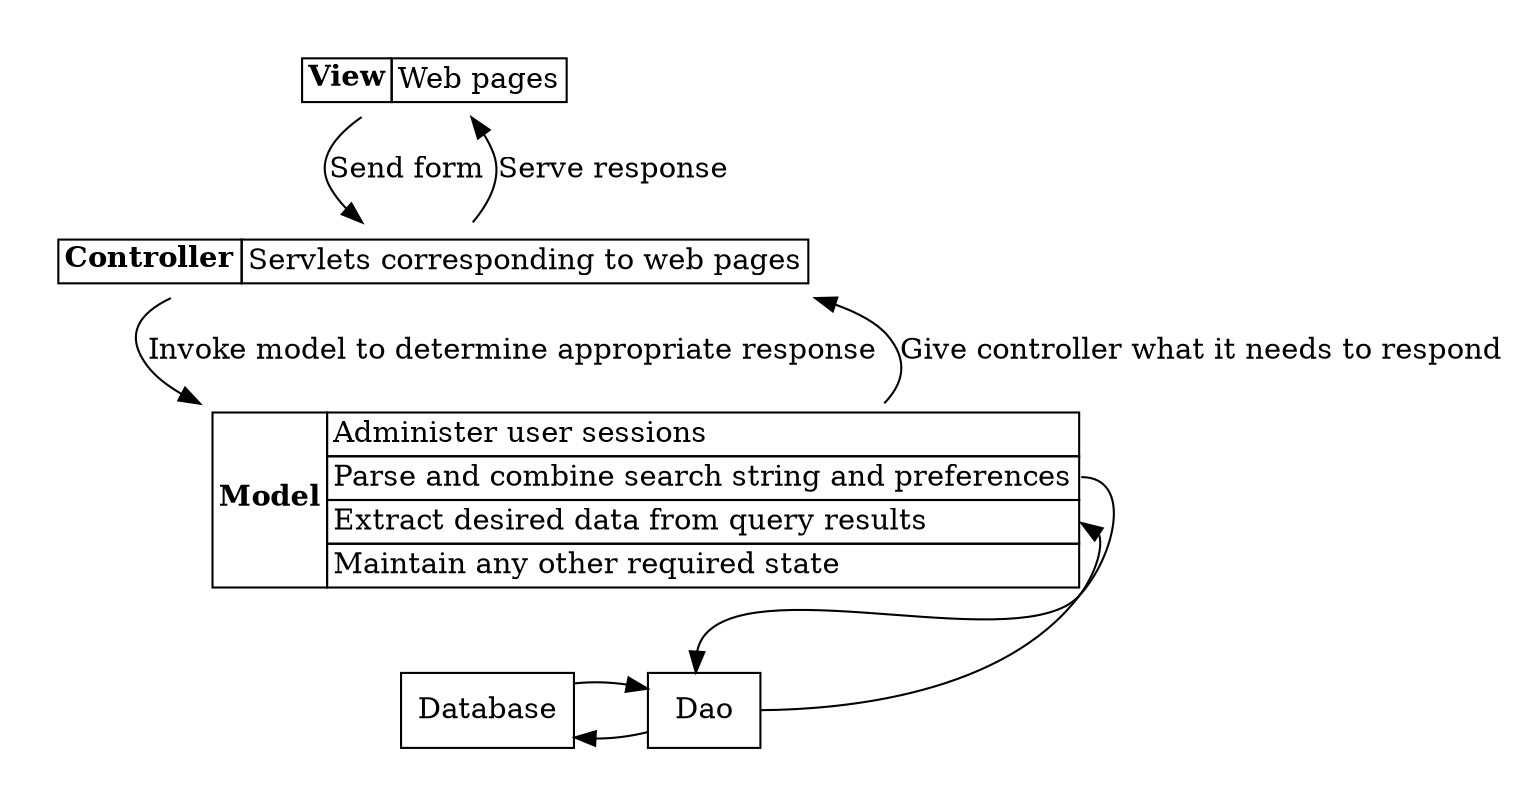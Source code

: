 // MVC structure

digraph mvc {
  compound = true;
  node [shape=box];

  // View
  subgraph cluster_0 {
    color = white;
    node [shape=plaintext];
    view [
      label=<
      <table border="0" cellborder="1" cellspacing="0">
	<tr><td rowspan="1"><b>View</b></td><td align="left" port="1">Web pages</td></tr>
      </table>
      >];
  }

  // Controller
  subgraph cluster_1 {
    color = white;
    node [shape=plaintext];
    controller [
      label=<
      <table border="0" cellborder="1" cellspacing="0">
	<tr><td rowspan="1"><b>Controller</b></td><td align="left" port="1">Servlets corresponding to web pages</td></tr>
      </table>
      >];
  }

  // Model
  subgraph cluster_2 {
    color = white;
    node [shape=plaintext];
    model [
      label=<
      <table border="0" cellborder="1" cellspacing="0">
	<tr><td rowspan="4"><b>Model</b></td><td align="left" port="1">Administer user sessions</td></tr>
	<tr><td align="left" port="2">Parse and combine search string and preferences</td></tr>
	<tr><td align="left" port="3">Extract desired data from query results</td></tr>
	<tr><td align="left" port="4">Maintain any other required state</td></tr>
      </table>
      >];

    // Database
    subgraph cluster_3 {
      node [shape=box];
      dao [label="Dao"];
      db [label="Database"];
    }
  }
  
  view -> controller [label="Send form "];
  controller -> view [label="Serve response "];
  controller -> model [label="Invoke model to determine appropriate response "];
  model -> controller [label="Give controller what it needs to respond "];
  model:2 -> dao;
  dao -> db [constraint=false];
  db -> dao [constraint=false];
  dao -> model:3;
}
